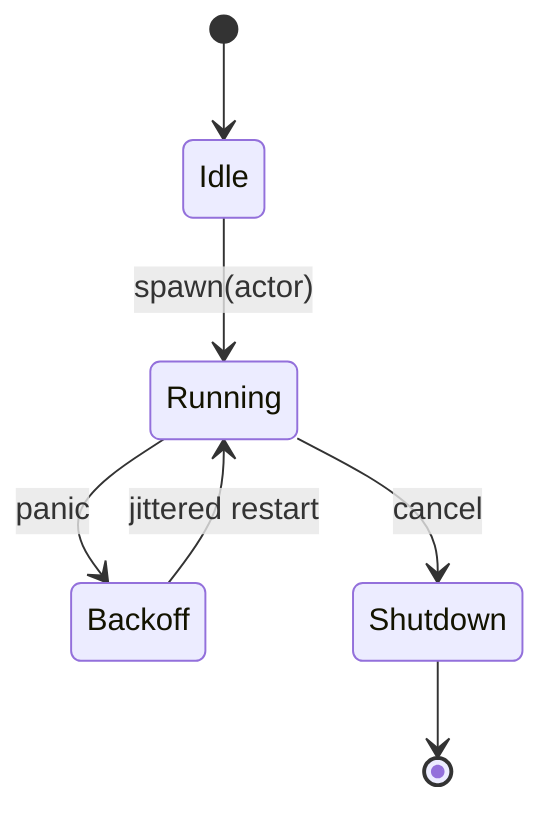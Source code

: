 stateDiagram-v2
  [*] --> Idle
  Idle --> Running: spawn(actor)
  Running --> Backoff: panic
  Backoff --> Running: jittered restart
  Running --> Shutdown: cancel
  Shutdown --> [*]